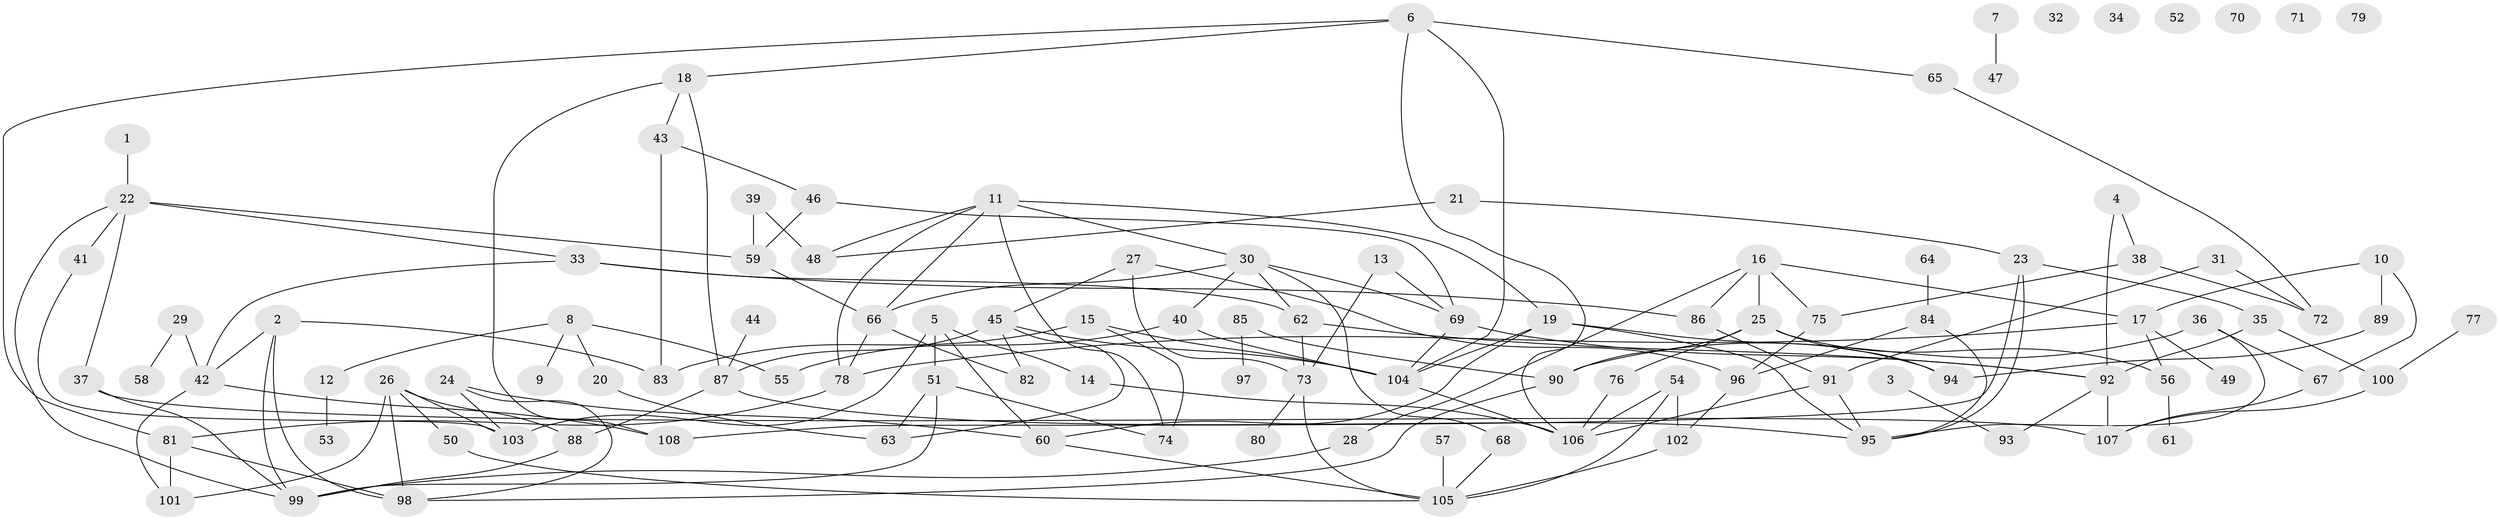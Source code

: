 // Generated by graph-tools (version 1.1) at 2025/13/03/09/25 04:13:03]
// undirected, 108 vertices, 164 edges
graph export_dot {
graph [start="1"]
  node [color=gray90,style=filled];
  1;
  2;
  3;
  4;
  5;
  6;
  7;
  8;
  9;
  10;
  11;
  12;
  13;
  14;
  15;
  16;
  17;
  18;
  19;
  20;
  21;
  22;
  23;
  24;
  25;
  26;
  27;
  28;
  29;
  30;
  31;
  32;
  33;
  34;
  35;
  36;
  37;
  38;
  39;
  40;
  41;
  42;
  43;
  44;
  45;
  46;
  47;
  48;
  49;
  50;
  51;
  52;
  53;
  54;
  55;
  56;
  57;
  58;
  59;
  60;
  61;
  62;
  63;
  64;
  65;
  66;
  67;
  68;
  69;
  70;
  71;
  72;
  73;
  74;
  75;
  76;
  77;
  78;
  79;
  80;
  81;
  82;
  83;
  84;
  85;
  86;
  87;
  88;
  89;
  90;
  91;
  92;
  93;
  94;
  95;
  96;
  97;
  98;
  99;
  100;
  101;
  102;
  103;
  104;
  105;
  106;
  107;
  108;
  1 -- 22;
  2 -- 42;
  2 -- 83;
  2 -- 98;
  2 -- 99;
  3 -- 93;
  4 -- 38;
  4 -- 92;
  5 -- 14;
  5 -- 51;
  5 -- 60;
  5 -- 103;
  6 -- 18;
  6 -- 65;
  6 -- 81;
  6 -- 104;
  6 -- 106;
  7 -- 47;
  8 -- 9;
  8 -- 12;
  8 -- 20;
  8 -- 55;
  10 -- 17;
  10 -- 67;
  10 -- 89;
  11 -- 19;
  11 -- 30;
  11 -- 48;
  11 -- 66;
  11 -- 74;
  11 -- 78;
  12 -- 53;
  13 -- 69;
  13 -- 73;
  14 -- 106;
  15 -- 74;
  15 -- 83;
  15 -- 104;
  16 -- 17;
  16 -- 25;
  16 -- 28;
  16 -- 75;
  16 -- 86;
  17 -- 49;
  17 -- 56;
  17 -- 78;
  18 -- 43;
  18 -- 87;
  18 -- 108;
  19 -- 60;
  19 -- 94;
  19 -- 95;
  19 -- 104;
  20 -- 63;
  21 -- 23;
  21 -- 48;
  22 -- 33;
  22 -- 37;
  22 -- 41;
  22 -- 59;
  22 -- 99;
  23 -- 35;
  23 -- 95;
  23 -- 108;
  24 -- 60;
  24 -- 98;
  24 -- 103;
  25 -- 56;
  25 -- 76;
  25 -- 90;
  25 -- 94;
  26 -- 50;
  26 -- 88;
  26 -- 98;
  26 -- 101;
  26 -- 103;
  27 -- 45;
  27 -- 73;
  27 -- 96;
  28 -- 99;
  29 -- 42;
  29 -- 58;
  30 -- 40;
  30 -- 62;
  30 -- 66;
  30 -- 68;
  30 -- 69;
  31 -- 72;
  31 -- 91;
  33 -- 42;
  33 -- 62;
  33 -- 86;
  35 -- 92;
  35 -- 100;
  36 -- 67;
  36 -- 90;
  36 -- 95;
  37 -- 99;
  37 -- 107;
  38 -- 72;
  38 -- 75;
  39 -- 48;
  39 -- 59;
  40 -- 55;
  40 -- 104;
  41 -- 103;
  42 -- 101;
  42 -- 108;
  43 -- 46;
  43 -- 83;
  44 -- 87;
  45 -- 63;
  45 -- 82;
  45 -- 87;
  45 -- 104;
  46 -- 59;
  46 -- 69;
  50 -- 105;
  51 -- 63;
  51 -- 74;
  51 -- 99;
  54 -- 102;
  54 -- 105;
  54 -- 106;
  56 -- 61;
  57 -- 105;
  59 -- 66;
  60 -- 105;
  62 -- 73;
  62 -- 92;
  64 -- 84;
  65 -- 72;
  66 -- 78;
  66 -- 82;
  67 -- 107;
  68 -- 105;
  69 -- 92;
  69 -- 104;
  73 -- 80;
  73 -- 105;
  75 -- 96;
  76 -- 106;
  77 -- 100;
  78 -- 81;
  81 -- 98;
  81 -- 101;
  84 -- 95;
  84 -- 96;
  85 -- 90;
  85 -- 97;
  86 -- 91;
  87 -- 88;
  87 -- 95;
  88 -- 99;
  89 -- 94;
  90 -- 98;
  91 -- 95;
  91 -- 106;
  92 -- 93;
  92 -- 107;
  96 -- 102;
  100 -- 107;
  102 -- 105;
  104 -- 106;
}
